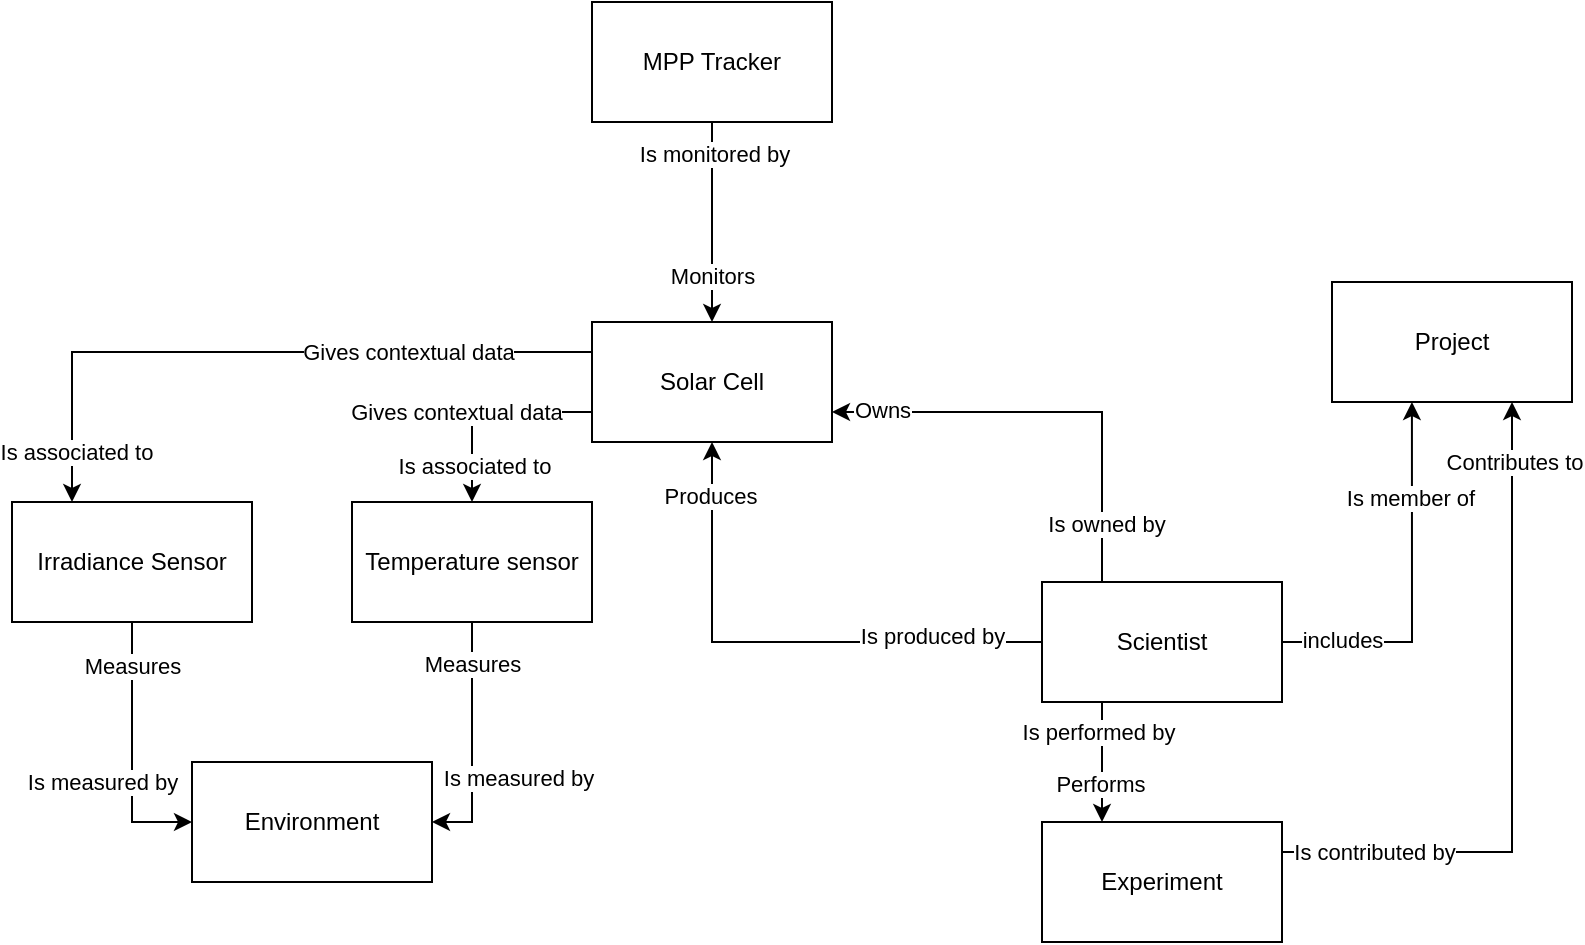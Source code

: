 <mxfile version="26.1.0" pages="3">
  <diagram id="R2lEEEUBdFMjLlhIrx00" name="Conceptual Data Model">
    <mxGraphModel dx="1873" dy="1187" grid="1" gridSize="10" guides="1" tooltips="1" connect="1" arrows="1" fold="1" page="1" pageScale="1" pageWidth="850" pageHeight="1100" math="0" shadow="0" extFonts="Permanent Marker^https://fonts.googleapis.com/css?family=Permanent+Marker">
      <root>
        <mxCell id="0" />
        <mxCell id="1" parent="0" />
        <mxCell id="4_8s0p-dxPG18xKzeY0c-27" style="edgeStyle=orthogonalEdgeStyle;rounded=0;orthogonalLoop=1;jettySize=auto;html=1;exitX=0;exitY=0.25;exitDx=0;exitDy=0;entryX=0.25;entryY=0;entryDx=0;entryDy=0;" edge="1" parent="1" source="_VHohxqzNn0DekYgk-H4-2" target="_VHohxqzNn0DekYgk-H4-4">
          <mxGeometry relative="1" as="geometry" />
        </mxCell>
        <mxCell id="4_8s0p-dxPG18xKzeY0c-28" value="Is associated to" style="edgeLabel;html=1;align=center;verticalAlign=middle;resizable=0;points=[];" vertex="1" connectable="0" parent="4_8s0p-dxPG18xKzeY0c-27">
          <mxGeometry x="0.851" y="2" relative="1" as="geometry">
            <mxPoint as="offset" />
          </mxGeometry>
        </mxCell>
        <mxCell id="4_8s0p-dxPG18xKzeY0c-31" value="Gives contextual data" style="edgeLabel;html=1;align=center;verticalAlign=middle;resizable=0;points=[];" vertex="1" connectable="0" parent="4_8s0p-dxPG18xKzeY0c-27">
          <mxGeometry x="-0.451" relative="1" as="geometry">
            <mxPoint as="offset" />
          </mxGeometry>
        </mxCell>
        <mxCell id="4_8s0p-dxPG18xKzeY0c-29" style="edgeStyle=orthogonalEdgeStyle;rounded=0;orthogonalLoop=1;jettySize=auto;html=1;exitX=0;exitY=0.75;exitDx=0;exitDy=0;" edge="1" parent="1" source="_VHohxqzNn0DekYgk-H4-2" target="_VHohxqzNn0DekYgk-H4-5">
          <mxGeometry relative="1" as="geometry" />
        </mxCell>
        <mxCell id="4_8s0p-dxPG18xKzeY0c-30" value="Is associated to" style="edgeLabel;html=1;align=center;verticalAlign=middle;resizable=0;points=[];" vertex="1" connectable="0" parent="4_8s0p-dxPG18xKzeY0c-29">
          <mxGeometry x="0.657" y="1" relative="1" as="geometry">
            <mxPoint as="offset" />
          </mxGeometry>
        </mxCell>
        <mxCell id="4_8s0p-dxPG18xKzeY0c-32" value="Text" style="edgeLabel;html=1;align=center;verticalAlign=middle;resizable=0;points=[];" vertex="1" connectable="0" parent="4_8s0p-dxPG18xKzeY0c-29">
          <mxGeometry x="-0.429" y="2" relative="1" as="geometry">
            <mxPoint as="offset" />
          </mxGeometry>
        </mxCell>
        <mxCell id="4_8s0p-dxPG18xKzeY0c-33" value="Gives contextual data" style="edgeLabel;html=1;align=center;verticalAlign=middle;resizable=0;points=[];" vertex="1" connectable="0" parent="4_8s0p-dxPG18xKzeY0c-29">
          <mxGeometry x="-0.409" y="4" relative="1" as="geometry">
            <mxPoint x="-37" y="-4" as="offset" />
          </mxGeometry>
        </mxCell>
        <mxCell id="_VHohxqzNn0DekYgk-H4-2" value="Solar Cell" style="rounded=0;whiteSpace=wrap;html=1;" vertex="1" parent="1">
          <mxGeometry x="330" y="230" width="120" height="60" as="geometry" />
        </mxCell>
        <mxCell id="4_8s0p-dxPG18xKzeY0c-17" style="edgeStyle=orthogonalEdgeStyle;rounded=0;orthogonalLoop=1;jettySize=auto;html=1;entryX=0.5;entryY=0;entryDx=0;entryDy=0;" edge="1" parent="1" source="_VHohxqzNn0DekYgk-H4-3" target="_VHohxqzNn0DekYgk-H4-2">
          <mxGeometry relative="1" as="geometry" />
        </mxCell>
        <mxCell id="4_8s0p-dxPG18xKzeY0c-18" value="Monitors" style="edgeLabel;html=1;align=center;verticalAlign=middle;resizable=0;points=[];" vertex="1" connectable="0" parent="4_8s0p-dxPG18xKzeY0c-17">
          <mxGeometry x="0.54" relative="1" as="geometry">
            <mxPoint as="offset" />
          </mxGeometry>
        </mxCell>
        <mxCell id="4_8s0p-dxPG18xKzeY0c-19" value="Is monitored by" style="edgeLabel;html=1;align=center;verticalAlign=middle;resizable=0;points=[];" vertex="1" connectable="0" parent="4_8s0p-dxPG18xKzeY0c-17">
          <mxGeometry x="-0.68" y="1" relative="1" as="geometry">
            <mxPoint as="offset" />
          </mxGeometry>
        </mxCell>
        <mxCell id="_VHohxqzNn0DekYgk-H4-3" value="&lt;div&gt;MPP Tracker&lt;/div&gt;" style="rounded=0;whiteSpace=wrap;html=1;" vertex="1" parent="1">
          <mxGeometry x="330" y="70" width="120" height="60" as="geometry" />
        </mxCell>
        <mxCell id="4_8s0p-dxPG18xKzeY0c-23" style="edgeStyle=orthogonalEdgeStyle;rounded=0;orthogonalLoop=1;jettySize=auto;html=1;entryX=0;entryY=0.5;entryDx=0;entryDy=0;" edge="1" parent="1" source="_VHohxqzNn0DekYgk-H4-4" target="4_8s0p-dxPG18xKzeY0c-20">
          <mxGeometry relative="1" as="geometry" />
        </mxCell>
        <mxCell id="4_8s0p-dxPG18xKzeY0c-24" value="Measures" style="edgeLabel;html=1;align=center;verticalAlign=middle;resizable=0;points=[];" vertex="1" connectable="0" parent="4_8s0p-dxPG18xKzeY0c-23">
          <mxGeometry x="-0.661" relative="1" as="geometry">
            <mxPoint as="offset" />
          </mxGeometry>
        </mxCell>
        <mxCell id="4_8s0p-dxPG18xKzeY0c-26" value="Is measured by" style="edgeLabel;html=1;align=center;verticalAlign=middle;resizable=0;points=[];" vertex="1" connectable="0" parent="4_8s0p-dxPG18xKzeY0c-23">
          <mxGeometry x="0.231" y="-1" relative="1" as="geometry">
            <mxPoint x="-14" as="offset" />
          </mxGeometry>
        </mxCell>
        <mxCell id="_VHohxqzNn0DekYgk-H4-4" value="Irradiance Sensor" style="rounded=0;whiteSpace=wrap;html=1;" vertex="1" parent="1">
          <mxGeometry x="40" y="320" width="120" height="60" as="geometry" />
        </mxCell>
        <mxCell id="4_8s0p-dxPG18xKzeY0c-21" style="edgeStyle=orthogonalEdgeStyle;rounded=0;orthogonalLoop=1;jettySize=auto;html=1;entryX=1;entryY=0.5;entryDx=0;entryDy=0;" edge="1" parent="1" source="_VHohxqzNn0DekYgk-H4-5" target="4_8s0p-dxPG18xKzeY0c-20">
          <mxGeometry relative="1" as="geometry" />
        </mxCell>
        <mxCell id="4_8s0p-dxPG18xKzeY0c-22" value="Measures" style="edgeLabel;html=1;align=center;verticalAlign=middle;resizable=0;points=[];" vertex="1" connectable="0" parent="4_8s0p-dxPG18xKzeY0c-21">
          <mxGeometry x="-0.65" relative="1" as="geometry">
            <mxPoint as="offset" />
          </mxGeometry>
        </mxCell>
        <mxCell id="4_8s0p-dxPG18xKzeY0c-25" value="Is measured by" style="edgeLabel;html=1;align=center;verticalAlign=middle;resizable=0;points=[];" vertex="1" connectable="0" parent="4_8s0p-dxPG18xKzeY0c-21">
          <mxGeometry x="0.3" y="2" relative="1" as="geometry">
            <mxPoint x="21" as="offset" />
          </mxGeometry>
        </mxCell>
        <mxCell id="_VHohxqzNn0DekYgk-H4-5" value="&lt;div&gt;Temperature sensor&lt;/div&gt;" style="rounded=0;whiteSpace=wrap;html=1;" vertex="1" parent="1">
          <mxGeometry x="210" y="320" width="120" height="60" as="geometry" />
        </mxCell>
        <mxCell id="4_8s0p-dxPG18xKzeY0c-14" style="edgeStyle=orthogonalEdgeStyle;rounded=0;orthogonalLoop=1;jettySize=auto;html=1;exitX=1;exitY=0.25;exitDx=0;exitDy=0;entryX=0.75;entryY=1;entryDx=0;entryDy=0;" edge="1" parent="1" source="_VHohxqzNn0DekYgk-H4-6" target="_VHohxqzNn0DekYgk-H4-7">
          <mxGeometry relative="1" as="geometry" />
        </mxCell>
        <mxCell id="4_8s0p-dxPG18xKzeY0c-15" value="Contributes to" style="edgeLabel;html=1;align=center;verticalAlign=middle;resizable=0;points=[];" vertex="1" connectable="0" parent="4_8s0p-dxPG18xKzeY0c-14">
          <mxGeometry x="0.824" y="-1" relative="1" as="geometry">
            <mxPoint as="offset" />
          </mxGeometry>
        </mxCell>
        <mxCell id="4_8s0p-dxPG18xKzeY0c-16" value="Is contributed by" style="edgeLabel;html=1;align=center;verticalAlign=middle;resizable=0;points=[];" vertex="1" connectable="0" parent="4_8s0p-dxPG18xKzeY0c-14">
          <mxGeometry x="-0.923" relative="1" as="geometry">
            <mxPoint x="33" as="offset" />
          </mxGeometry>
        </mxCell>
        <mxCell id="_VHohxqzNn0DekYgk-H4-6" value="Experiment" style="rounded=0;whiteSpace=wrap;html=1;" vertex="1" parent="1">
          <mxGeometry x="555" y="480" width="120" height="60" as="geometry" />
        </mxCell>
        <mxCell id="_VHohxqzNn0DekYgk-H4-7" value="Project" style="rounded=0;whiteSpace=wrap;html=1;" vertex="1" parent="1">
          <mxGeometry x="700" y="210" width="120" height="60" as="geometry" />
        </mxCell>
        <mxCell id="4_8s0p-dxPG18xKzeY0c-1" style="edgeStyle=orthogonalEdgeStyle;rounded=0;orthogonalLoop=1;jettySize=auto;html=1;" edge="1" parent="1" source="_VHohxqzNn0DekYgk-H4-9" target="_VHohxqzNn0DekYgk-H4-2">
          <mxGeometry relative="1" as="geometry">
            <Array as="points">
              <mxPoint x="390" y="390" />
            </Array>
          </mxGeometry>
        </mxCell>
        <mxCell id="4_8s0p-dxPG18xKzeY0c-3" value="Produces" style="edgeLabel;html=1;align=center;verticalAlign=middle;resizable=0;points=[];" vertex="1" connectable="0" parent="4_8s0p-dxPG18xKzeY0c-1">
          <mxGeometry x="0.796" y="1" relative="1" as="geometry">
            <mxPoint as="offset" />
          </mxGeometry>
        </mxCell>
        <mxCell id="4_8s0p-dxPG18xKzeY0c-4" value="&lt;div&gt;Is produced by&lt;/div&gt;" style="edgeLabel;html=1;align=center;verticalAlign=middle;resizable=0;points=[];" vertex="1" connectable="0" parent="4_8s0p-dxPG18xKzeY0c-1">
          <mxGeometry x="-0.834" y="-3" relative="1" as="geometry">
            <mxPoint x="-33" as="offset" />
          </mxGeometry>
        </mxCell>
        <mxCell id="4_8s0p-dxPG18xKzeY0c-5" style="edgeStyle=orthogonalEdgeStyle;rounded=0;orthogonalLoop=1;jettySize=auto;html=1;exitX=0.25;exitY=0;exitDx=0;exitDy=0;entryX=1;entryY=0.75;entryDx=0;entryDy=0;" edge="1" parent="1" source="_VHohxqzNn0DekYgk-H4-9" target="_VHohxqzNn0DekYgk-H4-2">
          <mxGeometry relative="1" as="geometry" />
        </mxCell>
        <mxCell id="4_8s0p-dxPG18xKzeY0c-6" value="Owns" style="edgeLabel;html=1;align=center;verticalAlign=middle;resizable=0;points=[];" vertex="1" connectable="0" parent="4_8s0p-dxPG18xKzeY0c-5">
          <mxGeometry x="0.773" y="-1" relative="1" as="geometry">
            <mxPoint as="offset" />
          </mxGeometry>
        </mxCell>
        <mxCell id="4_8s0p-dxPG18xKzeY0c-7" value="Is owned by" style="edgeLabel;html=1;align=center;verticalAlign=middle;resizable=0;points=[];" vertex="1" connectable="0" parent="4_8s0p-dxPG18xKzeY0c-5">
          <mxGeometry x="-0.736" y="-2" relative="1" as="geometry">
            <mxPoint as="offset" />
          </mxGeometry>
        </mxCell>
        <mxCell id="4_8s0p-dxPG18xKzeY0c-8" style="edgeStyle=orthogonalEdgeStyle;rounded=0;orthogonalLoop=1;jettySize=auto;html=1;entryX=0.333;entryY=1;entryDx=0;entryDy=0;entryPerimeter=0;" edge="1" parent="1" source="_VHohxqzNn0DekYgk-H4-9" target="_VHohxqzNn0DekYgk-H4-7">
          <mxGeometry relative="1" as="geometry">
            <mxPoint x="740" y="290" as="targetPoint" />
            <Array as="points">
              <mxPoint x="740" y="390" />
            </Array>
          </mxGeometry>
        </mxCell>
        <mxCell id="4_8s0p-dxPG18xKzeY0c-9" value="Is member of" style="edgeLabel;html=1;align=center;verticalAlign=middle;resizable=0;points=[];" vertex="1" connectable="0" parent="4_8s0p-dxPG18xKzeY0c-8">
          <mxGeometry x="0.756" y="1" relative="1" as="geometry">
            <mxPoint y="25" as="offset" />
          </mxGeometry>
        </mxCell>
        <mxCell id="4_8s0p-dxPG18xKzeY0c-10" value="includes" style="edgeLabel;html=1;align=center;verticalAlign=middle;resizable=0;points=[];" vertex="1" connectable="0" parent="4_8s0p-dxPG18xKzeY0c-8">
          <mxGeometry x="-0.883" y="1" relative="1" as="geometry">
            <mxPoint x="19" as="offset" />
          </mxGeometry>
        </mxCell>
        <mxCell id="4_8s0p-dxPG18xKzeY0c-11" style="edgeStyle=orthogonalEdgeStyle;rounded=0;orthogonalLoop=1;jettySize=auto;html=1;exitX=0.25;exitY=1;exitDx=0;exitDy=0;entryX=0.25;entryY=0;entryDx=0;entryDy=0;" edge="1" parent="1" source="_VHohxqzNn0DekYgk-H4-9" target="_VHohxqzNn0DekYgk-H4-6">
          <mxGeometry relative="1" as="geometry" />
        </mxCell>
        <mxCell id="4_8s0p-dxPG18xKzeY0c-12" value="Performs" style="edgeLabel;html=1;align=center;verticalAlign=middle;resizable=0;points=[];" vertex="1" connectable="0" parent="4_8s0p-dxPG18xKzeY0c-11">
          <mxGeometry x="0.367" y="-1" relative="1" as="geometry">
            <mxPoint as="offset" />
          </mxGeometry>
        </mxCell>
        <mxCell id="4_8s0p-dxPG18xKzeY0c-13" value="Is performed by" style="edgeLabel;html=1;align=center;verticalAlign=middle;resizable=0;points=[];" vertex="1" connectable="0" parent="4_8s0p-dxPG18xKzeY0c-11">
          <mxGeometry x="-0.633" y="3" relative="1" as="geometry">
            <mxPoint x="-5" y="4" as="offset" />
          </mxGeometry>
        </mxCell>
        <mxCell id="_VHohxqzNn0DekYgk-H4-9" value="Scientist" style="rounded=0;whiteSpace=wrap;html=1;" vertex="1" parent="1">
          <mxGeometry x="555" y="360" width="120" height="60" as="geometry" />
        </mxCell>
        <mxCell id="4_8s0p-dxPG18xKzeY0c-20" value="Environment" style="whiteSpace=wrap;html=1;" vertex="1" parent="1">
          <mxGeometry x="130" y="450" width="120" height="60" as="geometry" />
        </mxCell>
      </root>
    </mxGraphModel>
  </diagram>
  <diagram id="jyWhgLqYDszGOkp4fRps" name="Logical Data Model">
    <mxGraphModel dx="1873" dy="1187" grid="1" gridSize="10" guides="1" tooltips="1" connect="1" arrows="1" fold="1" page="1" pageScale="1" pageWidth="827" pageHeight="1169" math="0" shadow="0">
      <root>
        <mxCell id="0" />
        <mxCell id="1" parent="0" />
      </root>
    </mxGraphModel>
  </diagram>
  <diagram id="V-_eB5ZMC_vY0KfYtSzw" name="Physical Data model">
    <mxGraphModel dx="1873" dy="1187" grid="1" gridSize="10" guides="1" tooltips="1" connect="1" arrows="1" fold="1" page="1" pageScale="1" pageWidth="827" pageHeight="1169" math="0" shadow="0">
      <root>
        <mxCell id="0" />
        <mxCell id="1" parent="0" />
      </root>
    </mxGraphModel>
  </diagram>
</mxfile>
